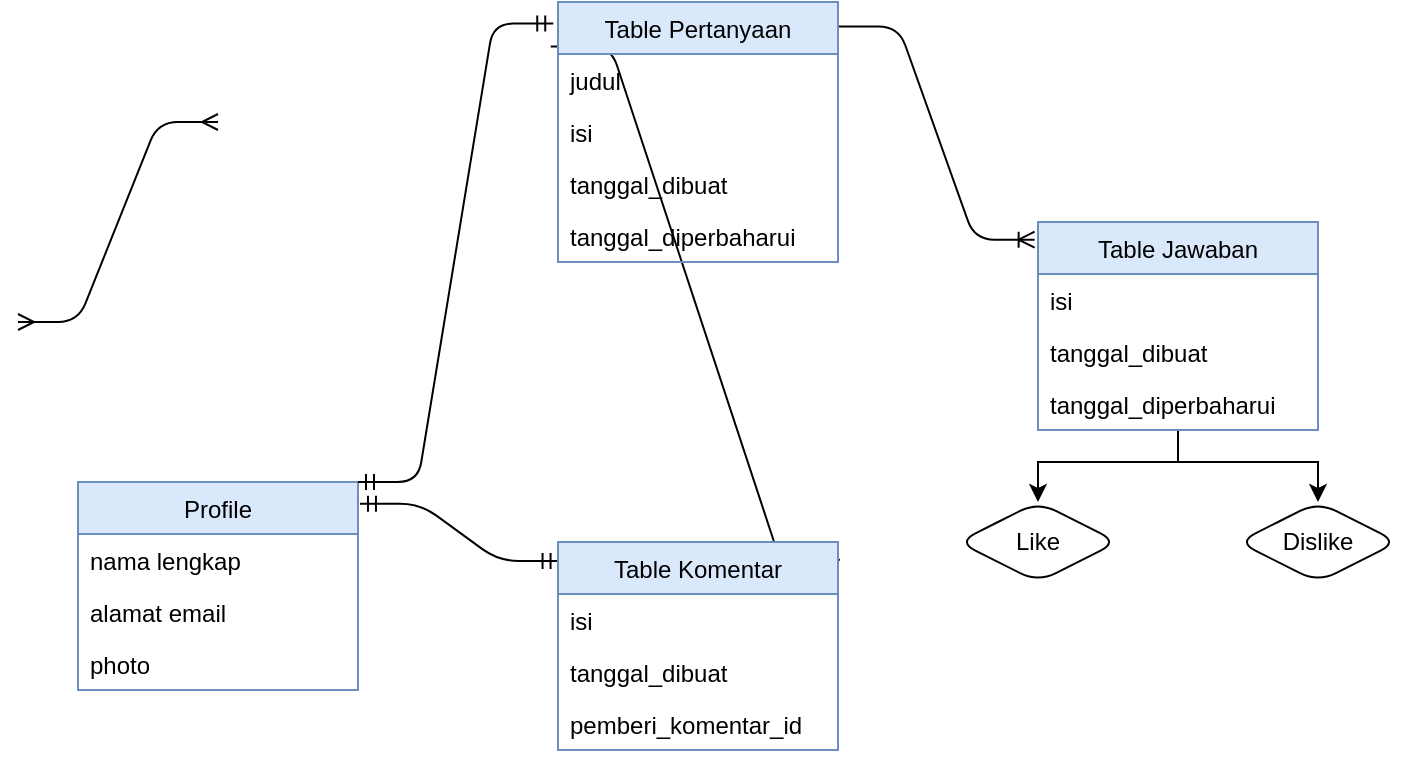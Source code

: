 <mxfile version="13.5.8" type="device"><diagram id="vJO5eOOURWBC0ITX6KyI" name="Page-1"><mxGraphModel dx="494" dy="292" grid="1" gridSize="10" guides="1" tooltips="1" connect="1" arrows="1" fold="1" page="1" pageScale="1" pageWidth="827" pageHeight="1169" math="0" shadow="0"><root><mxCell id="0"/><mxCell id="1" parent="0"/><mxCell id="s5--6Q7GdZhgrnAkSUfd-27" value="" style="edgeStyle=entityRelationEdgeStyle;fontSize=12;html=1;endArrow=ERmandOne;startArrow=ERmandOne;exitX=1.007;exitY=0.085;exitDx=0;exitDy=0;exitPerimeter=0;entryX=-0.026;entryY=0.171;entryDx=0;entryDy=0;entryPerimeter=0;" edge="1" parent="1" source="s5--6Q7GdZhgrnAkSUfd-22" target="s5--6Q7GdZhgrnAkSUfd-1"><mxGeometry width="100" height="100" relative="1" as="geometry"><mxPoint x="151" y="310" as="sourcePoint"/><mxPoint x="301" y="170" as="targetPoint"/></mxGeometry></mxCell><mxCell id="s5--6Q7GdZhgrnAkSUfd-28" value="" style="edgeStyle=entityRelationEdgeStyle;fontSize=12;html=1;endArrow=ERoneToMany;exitX=1.002;exitY=0.094;exitDx=0;exitDy=0;exitPerimeter=0;entryX=-0.012;entryY=0.085;entryDx=0;entryDy=0;entryPerimeter=0;" edge="1" parent="1" source="s5--6Q7GdZhgrnAkSUfd-1" target="s5--6Q7GdZhgrnAkSUfd-17"><mxGeometry width="100" height="100" relative="1" as="geometry"><mxPoint x="581" y="300" as="sourcePoint"/><mxPoint x="561" y="300" as="targetPoint"/></mxGeometry></mxCell><mxCell id="s5--6Q7GdZhgrnAkSUfd-29" value="" style="edgeStyle=entityRelationEdgeStyle;fontSize=12;html=1;endArrow=ERmany;startArrow=ERmany;" edge="1" parent="1"><mxGeometry width="100" height="100" relative="1" as="geometry"><mxPoint x="41" y="300" as="sourcePoint"/><mxPoint x="141" y="200" as="targetPoint"/></mxGeometry></mxCell><mxCell id="ng9xb3rwXUYHF_l22HFH-1" value="Profile" style="swimlane;fontStyle=0;childLayout=stackLayout;horizontal=1;startSize=26;fillColor=#dae8fc;horizontalStack=0;resizeParent=1;resizeParentMax=0;resizeLast=0;collapsible=1;marginBottom=0;strokeColor=#6c8ebf;" parent="1" vertex="1"><mxGeometry x="71" y="380" width="140" height="104" as="geometry"/></mxCell><mxCell id="ng9xb3rwXUYHF_l22HFH-2" value="nama lengkap" style="text;strokeColor=none;fillColor=none;align=left;verticalAlign=top;spacingLeft=4;spacingRight=4;overflow=hidden;rotatable=0;points=[[0,0.5],[1,0.5]];portConstraint=eastwest;" parent="ng9xb3rwXUYHF_l22HFH-1" vertex="1"><mxGeometry y="26" width="140" height="26" as="geometry"/></mxCell><mxCell id="ng9xb3rwXUYHF_l22HFH-3" value="alamat email" style="text;strokeColor=none;fillColor=none;align=left;verticalAlign=top;spacingLeft=4;spacingRight=4;overflow=hidden;rotatable=0;points=[[0,0.5],[1,0.5]];portConstraint=eastwest;" parent="ng9xb3rwXUYHF_l22HFH-1" vertex="1"><mxGeometry y="52" width="140" height="26" as="geometry"/></mxCell><mxCell id="ng9xb3rwXUYHF_l22HFH-4" value="photo" style="text;strokeColor=none;fillColor=none;align=left;verticalAlign=top;spacingLeft=4;spacingRight=4;overflow=hidden;rotatable=0;points=[[0,0.5],[1,0.5]];portConstraint=eastwest;" parent="ng9xb3rwXUYHF_l22HFH-1" vertex="1"><mxGeometry y="78" width="140" height="26" as="geometry"/></mxCell><mxCell id="s5--6Q7GdZhgrnAkSUfd-43" value="" style="edgeStyle=orthogonalEdgeStyle;rounded=0;orthogonalLoop=1;jettySize=auto;html=1;" edge="1" parent="1" source="s5--6Q7GdZhgrnAkSUfd-17" target="s5--6Q7GdZhgrnAkSUfd-34"><mxGeometry relative="1" as="geometry"><Array as="points"><mxPoint x="621" y="370"/><mxPoint x="691" y="370"/></Array></mxGeometry></mxCell><mxCell id="s5--6Q7GdZhgrnAkSUfd-17" value="Table Jawaban" style="swimlane;fontStyle=0;childLayout=stackLayout;horizontal=1;startSize=26;fillColor=#dae8fc;horizontalStack=0;resizeParent=1;resizeParentMax=0;resizeLast=0;collapsible=1;marginBottom=0;strokeColor=#6c8ebf;glass=0;swimlaneLine=1;shadow=0;sketch=0;" vertex="1" parent="1"><mxGeometry x="551" y="250" width="140" height="104" as="geometry"/></mxCell><mxCell id="s5--6Q7GdZhgrnAkSUfd-18" value="isi" style="text;strokeColor=none;fillColor=none;align=left;verticalAlign=top;spacingLeft=4;spacingRight=4;overflow=hidden;rotatable=0;points=[[0,0.5],[1,0.5]];portConstraint=eastwest;" vertex="1" parent="s5--6Q7GdZhgrnAkSUfd-17"><mxGeometry y="26" width="140" height="26" as="geometry"/></mxCell><mxCell id="s5--6Q7GdZhgrnAkSUfd-20" value="tanggal_dibuat" style="text;strokeColor=none;fillColor=none;align=left;verticalAlign=top;spacingLeft=4;spacingRight=4;overflow=hidden;rotatable=0;points=[[0,0.5],[1,0.5]];portConstraint=eastwest;" vertex="1" parent="s5--6Q7GdZhgrnAkSUfd-17"><mxGeometry y="52" width="140" height="26" as="geometry"/></mxCell><mxCell id="s5--6Q7GdZhgrnAkSUfd-21" value="tanggal_diperbaharui" style="text;strokeColor=none;fillColor=none;align=left;verticalAlign=top;spacingLeft=4;spacingRight=4;overflow=hidden;rotatable=0;points=[[0,0.5],[1,0.5]];portConstraint=eastwest;" vertex="1" parent="s5--6Q7GdZhgrnAkSUfd-17"><mxGeometry y="78" width="140" height="26" as="geometry"/></mxCell><mxCell id="s5--6Q7GdZhgrnAkSUfd-1" value="Table Pertanyaan" style="swimlane;fontStyle=0;childLayout=stackLayout;horizontal=1;startSize=26;fillColor=#dae8fc;horizontalStack=0;resizeParent=1;resizeParentMax=0;resizeLast=0;collapsible=1;marginBottom=0;strokeColor=#6c8ebf;glass=0;swimlaneLine=1;shadow=0;sketch=0;" vertex="1" parent="1"><mxGeometry x="311" y="140" width="140" height="130" as="geometry"/></mxCell><mxCell id="s5--6Q7GdZhgrnAkSUfd-2" value="judul" style="text;strokeColor=none;fillColor=none;align=left;verticalAlign=top;spacingLeft=4;spacingRight=4;overflow=hidden;rotatable=0;points=[[0,0.5],[1,0.5]];portConstraint=eastwest;" vertex="1" parent="s5--6Q7GdZhgrnAkSUfd-1"><mxGeometry y="26" width="140" height="26" as="geometry"/></mxCell><mxCell id="s5--6Q7GdZhgrnAkSUfd-3" value="isi" style="text;strokeColor=none;fillColor=none;align=left;verticalAlign=top;spacingLeft=4;spacingRight=4;overflow=hidden;rotatable=0;points=[[0,0.5],[1,0.5]];portConstraint=eastwest;" vertex="1" parent="s5--6Q7GdZhgrnAkSUfd-1"><mxGeometry y="52" width="140" height="26" as="geometry"/></mxCell><mxCell id="s5--6Q7GdZhgrnAkSUfd-4" value="tanggal_dibuat" style="text;strokeColor=none;fillColor=none;align=left;verticalAlign=top;spacingLeft=4;spacingRight=4;overflow=hidden;rotatable=0;points=[[0,0.5],[1,0.5]];portConstraint=eastwest;" vertex="1" parent="s5--6Q7GdZhgrnAkSUfd-1"><mxGeometry y="78" width="140" height="26" as="geometry"/></mxCell><mxCell id="s5--6Q7GdZhgrnAkSUfd-16" value="tanggal_diperbaharui" style="text;strokeColor=none;fillColor=none;align=left;verticalAlign=top;spacingLeft=4;spacingRight=4;overflow=hidden;rotatable=0;points=[[0,0.5],[1,0.5]];portConstraint=eastwest;" vertex="1" parent="s5--6Q7GdZhgrnAkSUfd-1"><mxGeometry y="104" width="140" height="26" as="geometry"/></mxCell><mxCell id="s5--6Q7GdZhgrnAkSUfd-31" value="" style="edgeStyle=entityRelationEdgeStyle;fontSize=12;html=1;endArrow=ERmandOne;startArrow=ERmandOne;exitX=1;exitY=0;exitDx=0;exitDy=0;entryX=-0.017;entryY=0.083;entryDx=0;entryDy=0;entryPerimeter=0;" edge="1" parent="1" source="ng9xb3rwXUYHF_l22HFH-1" target="s5--6Q7GdZhgrnAkSUfd-1"><mxGeometry width="100" height="100" relative="1" as="geometry"><mxPoint x="172.5" y="353.998" as="sourcePoint"/><mxPoint x="109.5" y="255.87" as="targetPoint"/></mxGeometry></mxCell><mxCell id="s5--6Q7GdZhgrnAkSUfd-32" value="" style="edgeStyle=entityRelationEdgeStyle;fontSize=12;html=1;endArrow=ERmandOne;startArrow=ERmandOne;exitX=1.007;exitY=0.104;exitDx=0;exitDy=0;exitPerimeter=0;entryX=0.002;entryY=0.091;entryDx=0;entryDy=0;entryPerimeter=0;" edge="1" parent="1" source="ng9xb3rwXUYHF_l22HFH-1" target="s5--6Q7GdZhgrnAkSUfd-22"><mxGeometry width="100" height="100" relative="1" as="geometry"><mxPoint x="241" y="429.21" as="sourcePoint"/><mxPoint x="309" y="432" as="targetPoint"/></mxGeometry></mxCell><mxCell id="s5--6Q7GdZhgrnAkSUfd-33" value="Like" style="shape=rhombus;perimeter=rhombusPerimeter;whiteSpace=wrap;html=1;align=center;rounded=1;shadow=0;glass=0;sketch=0;" vertex="1" parent="1"><mxGeometry x="511" y="390" width="80" height="40" as="geometry"/></mxCell><mxCell id="s5--6Q7GdZhgrnAkSUfd-34" value="Dislike" style="shape=rhombus;perimeter=rhombusPerimeter;whiteSpace=wrap;html=1;align=center;rounded=1;shadow=0;glass=0;sketch=0;" vertex="1" parent="1"><mxGeometry x="651" y="390" width="80" height="40" as="geometry"/></mxCell><mxCell id="s5--6Q7GdZhgrnAkSUfd-44" value="" style="edgeStyle=orthogonalEdgeStyle;rounded=0;orthogonalLoop=1;jettySize=auto;html=1;entryX=0.5;entryY=0;entryDx=0;entryDy=0;" edge="1" parent="1" target="s5--6Q7GdZhgrnAkSUfd-33"><mxGeometry relative="1" as="geometry"><mxPoint x="621" y="360" as="sourcePoint"/><mxPoint x="551" y="370" as="targetPoint"/><Array as="points"><mxPoint x="621" y="370"/><mxPoint x="551" y="370"/></Array></mxGeometry></mxCell><mxCell id="s5--6Q7GdZhgrnAkSUfd-22" value="Table Komentar" style="swimlane;fontStyle=0;childLayout=stackLayout;horizontal=1;startSize=26;fillColor=#dae8fc;horizontalStack=0;resizeParent=1;resizeParentMax=0;resizeLast=0;collapsible=1;marginBottom=0;strokeColor=#6c8ebf;glass=0;swimlaneLine=1;shadow=0;sketch=0;" vertex="1" parent="1"><mxGeometry x="311" y="410" width="140" height="104" as="geometry"><mxRectangle x="260" y="310" width="120" height="26" as="alternateBounds"/></mxGeometry></mxCell><mxCell id="s5--6Q7GdZhgrnAkSUfd-24" value="isi" style="text;strokeColor=none;fillColor=none;align=left;verticalAlign=top;spacingLeft=4;spacingRight=4;overflow=hidden;rotatable=0;points=[[0,0.5],[1,0.5]];portConstraint=eastwest;" vertex="1" parent="s5--6Q7GdZhgrnAkSUfd-22"><mxGeometry y="26" width="140" height="26" as="geometry"/></mxCell><mxCell id="s5--6Q7GdZhgrnAkSUfd-25" value="tanggal_dibuat" style="text;strokeColor=none;fillColor=none;align=left;verticalAlign=top;spacingLeft=4;spacingRight=4;overflow=hidden;rotatable=0;points=[[0,0.5],[1,0.5]];portConstraint=eastwest;" vertex="1" parent="s5--6Q7GdZhgrnAkSUfd-22"><mxGeometry y="52" width="140" height="26" as="geometry"/></mxCell><mxCell id="s5--6Q7GdZhgrnAkSUfd-26" value="pemberi_komentar_id" style="text;strokeColor=none;fillColor=none;align=left;verticalAlign=top;spacingLeft=4;spacingRight=4;overflow=hidden;rotatable=0;points=[[0,0.5],[1,0.5]];portConstraint=eastwest;" vertex="1" parent="s5--6Q7GdZhgrnAkSUfd-22"><mxGeometry y="78" width="140" height="26" as="geometry"/></mxCell></root></mxGraphModel></diagram></mxfile>